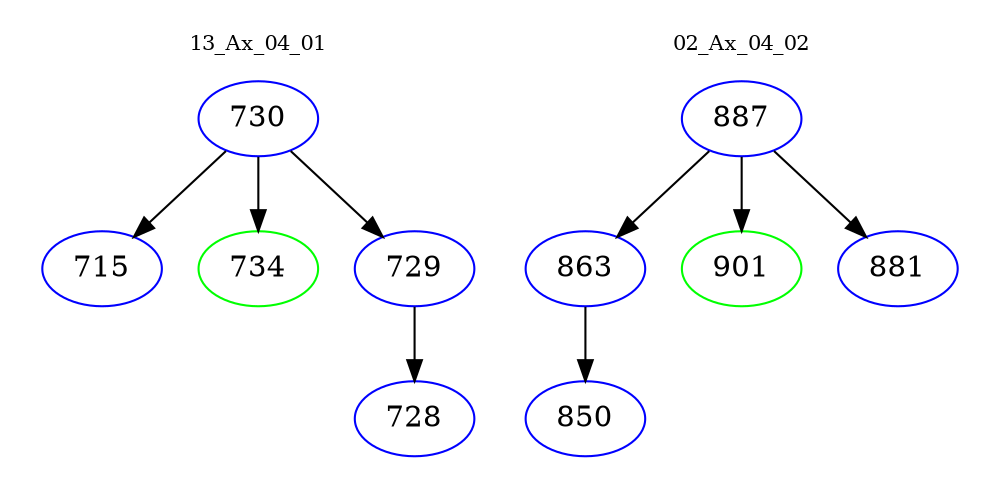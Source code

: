 digraph{
subgraph cluster_0 {
color = white
label = "13_Ax_04_01";
fontsize=10;
T0_730 [label="730", color="blue"]
T0_730 -> T0_715 [color="black"]
T0_715 [label="715", color="blue"]
T0_730 -> T0_734 [color="black"]
T0_734 [label="734", color="green"]
T0_730 -> T0_729 [color="black"]
T0_729 [label="729", color="blue"]
T0_729 -> T0_728 [color="black"]
T0_728 [label="728", color="blue"]
}
subgraph cluster_1 {
color = white
label = "02_Ax_04_02";
fontsize=10;
T1_887 [label="887", color="blue"]
T1_887 -> T1_863 [color="black"]
T1_863 [label="863", color="blue"]
T1_863 -> T1_850 [color="black"]
T1_850 [label="850", color="blue"]
T1_887 -> T1_901 [color="black"]
T1_901 [label="901", color="green"]
T1_887 -> T1_881 [color="black"]
T1_881 [label="881", color="blue"]
}
}
